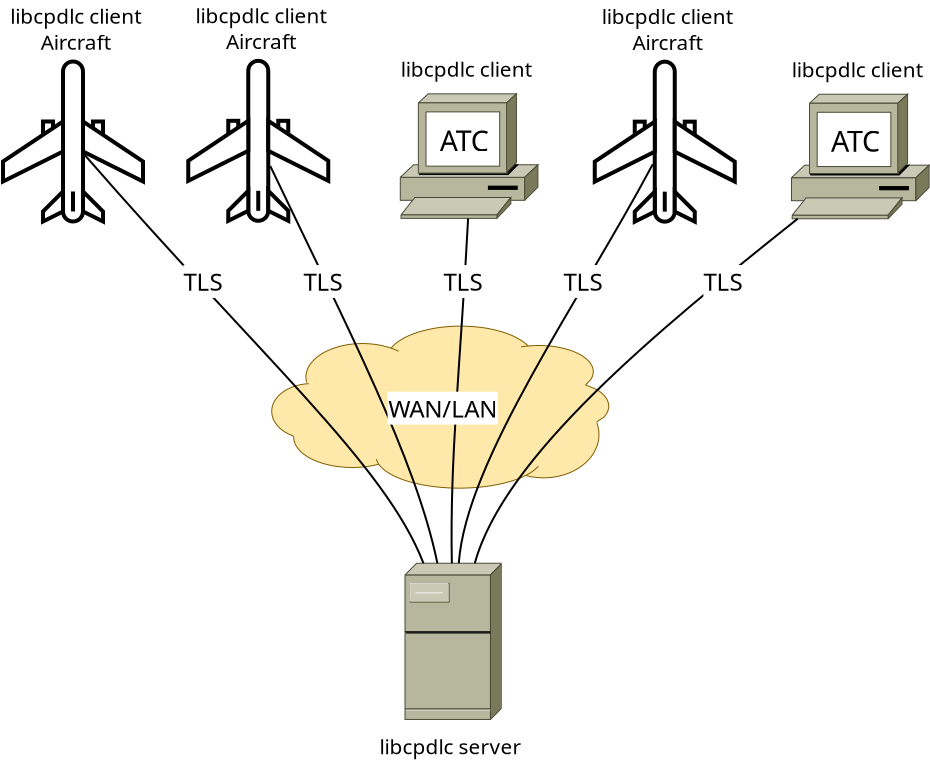 <?xml version="1.0" encoding="UTF-8"?>
<dia:diagram xmlns:dia="http://www.lysator.liu.se/~alla/dia/">
  <dia:layer name="Background" visible="true" connectable="true" active="true">
    <dia:object type="Cisco - File Server" version="1" id="O0">
      <dia:attribute name="obj_pos">
        <dia:point val="15.1,15.088"/>
      </dia:attribute>
      <dia:attribute name="obj_bb">
        <dia:rectangle val="15.095,15.083;19.954,22.902"/>
      </dia:attribute>
      <dia:attribute name="meta">
        <dia:composite type="dict"/>
      </dia:attribute>
      <dia:attribute name="elem_corner">
        <dia:point val="15.1,15.088"/>
      </dia:attribute>
      <dia:attribute name="elem_width">
        <dia:real val="4.85"/>
      </dia:attribute>
      <dia:attribute name="elem_height">
        <dia:real val="7.81"/>
      </dia:attribute>
      <dia:attribute name="line_width">
        <dia:real val="0.2"/>
      </dia:attribute>
      <dia:attribute name="line_colour">
        <dia:color val="#000000ff"/>
      </dia:attribute>
      <dia:attribute name="fill_colour">
        <dia:color val="#ffffffff"/>
      </dia:attribute>
      <dia:attribute name="show_background">
        <dia:boolean val="true"/>
      </dia:attribute>
      <dia:attribute name="line_style">
        <dia:enum val="0"/>
        <dia:real val="1"/>
      </dia:attribute>
      <dia:attribute name="flip_horizontal">
        <dia:boolean val="false"/>
      </dia:attribute>
      <dia:attribute name="flip_vertical">
        <dia:boolean val="false"/>
      </dia:attribute>
      <dia:attribute name="subscale">
        <dia:real val="1"/>
      </dia:attribute>
    </dia:object>
    <dia:object type="Cisco - Cloud Gold" version="1" id="O1">
      <dia:attribute name="obj_pos">
        <dia:point val="8.438,3.233"/>
      </dia:attribute>
      <dia:attribute name="obj_bb">
        <dia:rectangle val="8.436,3.231;25.29,11.335"/>
      </dia:attribute>
      <dia:attribute name="meta">
        <dia:composite type="dict"/>
      </dia:attribute>
      <dia:attribute name="elem_corner">
        <dia:point val="8.438,3.233"/>
      </dia:attribute>
      <dia:attribute name="elem_width">
        <dia:real val="16.85"/>
      </dia:attribute>
      <dia:attribute name="elem_height">
        <dia:real val="8.1"/>
      </dia:attribute>
      <dia:attribute name="line_width">
        <dia:real val="0.2"/>
      </dia:attribute>
      <dia:attribute name="line_colour">
        <dia:color val="#000000ff"/>
      </dia:attribute>
      <dia:attribute name="fill_colour">
        <dia:color val="#ffffffff"/>
      </dia:attribute>
      <dia:attribute name="show_background">
        <dia:boolean val="true"/>
      </dia:attribute>
      <dia:attribute name="line_style">
        <dia:enum val="0"/>
        <dia:real val="1"/>
      </dia:attribute>
      <dia:attribute name="flip_horizontal">
        <dia:boolean val="false"/>
      </dia:attribute>
      <dia:attribute name="flip_vertical">
        <dia:boolean val="false"/>
      </dia:attribute>
      <dia:attribute name="subscale">
        <dia:real val="1"/>
      </dia:attribute>
    </dia:object>
    <dia:object type="Standard - Text" version="1" id="O2">
      <dia:attribute name="obj_pos">
        <dia:point val="13.82,24.636"/>
      </dia:attribute>
      <dia:attribute name="obj_bb">
        <dia:rectangle val="13.82,23.673;21.405,24.881"/>
      </dia:attribute>
      <dia:attribute name="text">
        <dia:composite type="text">
          <dia:attribute name="string">
            <dia:string>#libcpdlc server#</dia:string>
          </dia:attribute>
          <dia:attribute name="font">
            <dia:font family="sans" style="0" name="Helvetica"/>
          </dia:attribute>
          <dia:attribute name="height">
            <dia:real val="1.294"/>
          </dia:attribute>
          <dia:attribute name="pos">
            <dia:point val="13.82,24.636"/>
          </dia:attribute>
          <dia:attribute name="color">
            <dia:color val="#000000ff"/>
          </dia:attribute>
          <dia:attribute name="alignment">
            <dia:enum val="0"/>
          </dia:attribute>
        </dia:composite>
      </dia:attribute>
      <dia:attribute name="valign">
        <dia:enum val="3"/>
      </dia:attribute>
    </dia:object>
    <dia:group>
      <dia:attribute name="meta">
        <dia:composite type="dict"/>
      </dia:attribute>
      <dia:attribute name="matrix"/>
      <dia:object type="Standard - Text" version="1" id="O3">
        <dia:attribute name="obj_pos">
          <dia:point val="18.157,-9.234"/>
        </dia:attribute>
        <dia:attribute name="obj_bb">
          <dia:rectangle val="14.583,-10.197;21.73,-8.989"/>
        </dia:attribute>
        <dia:attribute name="text">
          <dia:composite type="text">
            <dia:attribute name="string">
              <dia:string>#libcpdlc client#</dia:string>
            </dia:attribute>
            <dia:attribute name="font">
              <dia:font family="sans" style="0" name="Helvetica"/>
            </dia:attribute>
            <dia:attribute name="height">
              <dia:real val="1.294"/>
            </dia:attribute>
            <dia:attribute name="pos">
              <dia:point val="18.157,-9.234"/>
            </dia:attribute>
            <dia:attribute name="color">
              <dia:color val="#000000ff"/>
            </dia:attribute>
            <dia:attribute name="alignment">
              <dia:enum val="1"/>
            </dia:attribute>
          </dia:composite>
        </dia:attribute>
        <dia:attribute name="valign">
          <dia:enum val="3"/>
        </dia:attribute>
      </dia:object>
      <dia:object type="Cisco - PC" version="1" id="O4">
        <dia:attribute name="obj_pos">
          <dia:point val="14.865,-8.383"/>
        </dia:attribute>
        <dia:attribute name="obj_bb">
          <dia:rectangle val="14.86,-8.387;21.751,-2.151"/>
        </dia:attribute>
        <dia:attribute name="meta">
          <dia:composite type="dict"/>
        </dia:attribute>
        <dia:attribute name="elem_corner">
          <dia:point val="14.865,-8.383"/>
        </dia:attribute>
        <dia:attribute name="elem_width">
          <dia:real val="6.881"/>
        </dia:attribute>
        <dia:attribute name="elem_height">
          <dia:real val="6.226"/>
        </dia:attribute>
        <dia:attribute name="line_width">
          <dia:real val="0.2"/>
        </dia:attribute>
        <dia:attribute name="line_colour">
          <dia:color val="#000000ff"/>
        </dia:attribute>
        <dia:attribute name="fill_colour">
          <dia:color val="#ffffffff"/>
        </dia:attribute>
        <dia:attribute name="show_background">
          <dia:boolean val="true"/>
        </dia:attribute>
        <dia:attribute name="line_style">
          <dia:enum val="0"/>
          <dia:real val="1"/>
        </dia:attribute>
        <dia:attribute name="flip_horizontal">
          <dia:boolean val="false"/>
        </dia:attribute>
        <dia:attribute name="flip_vertical">
          <dia:boolean val="false"/>
        </dia:attribute>
        <dia:attribute name="subscale">
          <dia:real val="1"/>
        </dia:attribute>
      </dia:object>
      <dia:object type="Standard - Text" version="1" id="O5">
        <dia:attribute name="obj_pos">
          <dia:point val="18.063,-6.056"/>
        </dia:attribute>
        <dia:attribute name="obj_bb">
          <dia:rectangle val="16.737,-6.89;19.389,-5.223"/>
        </dia:attribute>
        <dia:attribute name="text">
          <dia:composite type="text">
            <dia:attribute name="string">
              <dia:string>#ATC#</dia:string>
            </dia:attribute>
            <dia:attribute name="font">
              <dia:font family="sans" style="0" name="Helvetica"/>
            </dia:attribute>
            <dia:attribute name="height">
              <dia:real val="1.788"/>
            </dia:attribute>
            <dia:attribute name="pos">
              <dia:point val="18.063,-5.56"/>
            </dia:attribute>
            <dia:attribute name="color">
              <dia:color val="#000000ff"/>
            </dia:attribute>
            <dia:attribute name="alignment">
              <dia:enum val="1"/>
            </dia:attribute>
          </dia:composite>
        </dia:attribute>
        <dia:attribute name="valign">
          <dia:enum val="2"/>
        </dia:attribute>
      </dia:object>
    </dia:group>
    <dia:group>
      <dia:attribute name="meta">
        <dia:composite type="dict"/>
      </dia:attribute>
      <dia:attribute name="matrix"/>
      <dia:object type="Standard - Text" version="1" id="O6">
        <dia:attribute name="obj_pos">
          <dia:point val="-1.369,-11.883"/>
        </dia:attribute>
        <dia:attribute name="obj_bb">
          <dia:rectangle val="-4.943,-12.876;2.235,-10.284"/>
        </dia:attribute>
        <dia:attribute name="text">
          <dia:composite type="text">
            <dia:attribute name="string">
              <dia:string>#libcpdlc client
Aircraft#</dia:string>
            </dia:attribute>
            <dia:attribute name="font">
              <dia:font family="sans" style="0" name="Helvetica"/>
            </dia:attribute>
            <dia:attribute name="height">
              <dia:real val="1.294"/>
            </dia:attribute>
            <dia:attribute name="pos">
              <dia:point val="-1.369,-11.883"/>
            </dia:attribute>
            <dia:attribute name="color">
              <dia:color val="#000000ff"/>
            </dia:attribute>
            <dia:attribute name="alignment">
              <dia:enum val="1"/>
            </dia:attribute>
          </dia:composite>
        </dia:attribute>
        <dia:attribute name="valign">
          <dia:enum val="3"/>
        </dia:attribute>
      </dia:object>
      <dia:group>
        <dia:attribute name="meta">
          <dia:composite type="dict"/>
        </dia:attribute>
        <dia:attribute name="matrix"/>
        <dia:object type="Standard - Box" version="0" id="O7">
          <dia:attribute name="obj_pos">
            <dia:point val="-2,-10"/>
          </dia:attribute>
          <dia:attribute name="obj_bb">
            <dia:rectangle val="-2.1,-10.1;-0.9,-1.9"/>
          </dia:attribute>
          <dia:attribute name="elem_corner">
            <dia:point val="-2,-10"/>
          </dia:attribute>
          <dia:attribute name="elem_width">
            <dia:real val="1"/>
          </dia:attribute>
          <dia:attribute name="elem_height">
            <dia:real val="8"/>
          </dia:attribute>
          <dia:attribute name="border_width">
            <dia:real val="0.2"/>
          </dia:attribute>
          <dia:attribute name="show_background">
            <dia:boolean val="true"/>
          </dia:attribute>
          <dia:attribute name="corner_radius">
            <dia:real val="1.6"/>
          </dia:attribute>
        </dia:object>
        <dia:object type="Standard - Polygon" version="0" id="O8">
          <dia:attribute name="obj_pos">
            <dia:point val="-2,-2.5"/>
          </dia:attribute>
          <dia:attribute name="obj_bb">
            <dia:rectangle val="-3.1,-3.741;-1.9,-1.838"/>
          </dia:attribute>
          <dia:attribute name="poly_points">
            <dia:point val="-2,-2.5"/>
            <dia:point val="-2,-3.5"/>
            <dia:point val="-3,-2.5"/>
            <dia:point val="-3,-2"/>
          </dia:attribute>
          <dia:attribute name="line_width">
            <dia:real val="0.2"/>
          </dia:attribute>
          <dia:attribute name="show_background">
            <dia:boolean val="true"/>
          </dia:attribute>
        </dia:object>
        <dia:object type="Standard - Polygon" version="0" id="O9">
          <dia:attribute name="obj_pos">
            <dia:point val="-1,-2.5"/>
          </dia:attribute>
          <dia:attribute name="obj_bb">
            <dia:rectangle val="-1.1,-3.741;0.1,-1.838"/>
          </dia:attribute>
          <dia:attribute name="poly_points">
            <dia:point val="-1,-2.5"/>
            <dia:point val="-1,-3.5"/>
            <dia:point val="0,-2.5"/>
            <dia:point val="0,-2"/>
          </dia:attribute>
          <dia:attribute name="line_width">
            <dia:real val="0.2"/>
          </dia:attribute>
          <dia:attribute name="show_background">
            <dia:boolean val="true"/>
          </dia:attribute>
        </dia:object>
        <dia:object type="Standard - Line" version="0" id="O10">
          <dia:attribute name="obj_pos">
            <dia:point val="-1.5,-2.5"/>
          </dia:attribute>
          <dia:attribute name="obj_bb">
            <dia:rectangle val="-1.6,-3.6;-1.4,-2.4"/>
          </dia:attribute>
          <dia:attribute name="conn_endpoints">
            <dia:point val="-1.5,-2.5"/>
            <dia:point val="-1.5,-3.5"/>
          </dia:attribute>
          <dia:attribute name="numcp">
            <dia:int val="1"/>
          </dia:attribute>
          <dia:attribute name="line_width">
            <dia:real val="0.2"/>
          </dia:attribute>
        </dia:object>
        <dia:object type="Standard - Box" version="0" id="O11">
          <dia:attribute name="obj_pos">
            <dia:point val="-3,-7"/>
          </dia:attribute>
          <dia:attribute name="obj_bb">
            <dia:rectangle val="-3.1,-7.1;-2.4,-5.9"/>
          </dia:attribute>
          <dia:attribute name="elem_corner">
            <dia:point val="-3,-7"/>
          </dia:attribute>
          <dia:attribute name="elem_width">
            <dia:real val="0.5"/>
          </dia:attribute>
          <dia:attribute name="elem_height">
            <dia:real val="1"/>
          </dia:attribute>
          <dia:attribute name="border_width">
            <dia:real val="0.2"/>
          </dia:attribute>
          <dia:attribute name="show_background">
            <dia:boolean val="true"/>
          </dia:attribute>
        </dia:object>
        <dia:object type="Standard - Polygon" version="0" id="O12">
          <dia:attribute name="obj_pos">
            <dia:point val="-2,-5.5"/>
          </dia:attribute>
          <dia:attribute name="obj_bb">
            <dia:rectangle val="-5.1,-7.187;-1.9,-3.838"/>
          </dia:attribute>
          <dia:attribute name="poly_points">
            <dia:point val="-2,-5.5"/>
            <dia:point val="-2,-7"/>
            <dia:point val="-5,-5"/>
            <dia:point val="-5,-4"/>
          </dia:attribute>
          <dia:attribute name="line_width">
            <dia:real val="0.2"/>
          </dia:attribute>
          <dia:attribute name="show_background">
            <dia:boolean val="true"/>
          </dia:attribute>
        </dia:object>
        <dia:object type="Standard - Box" version="0" id="O13">
          <dia:attribute name="obj_pos">
            <dia:point val="-0.5,-7"/>
          </dia:attribute>
          <dia:attribute name="obj_bb">
            <dia:rectangle val="-0.6,-7.1;0.1,-5.9"/>
          </dia:attribute>
          <dia:attribute name="elem_corner">
            <dia:point val="-0.5,-7"/>
          </dia:attribute>
          <dia:attribute name="elem_width">
            <dia:real val="0.5"/>
          </dia:attribute>
          <dia:attribute name="elem_height">
            <dia:real val="1"/>
          </dia:attribute>
          <dia:attribute name="border_width">
            <dia:real val="0.2"/>
          </dia:attribute>
          <dia:attribute name="show_background">
            <dia:boolean val="true"/>
          </dia:attribute>
        </dia:object>
        <dia:object type="Standard - Polygon" version="0" id="O14">
          <dia:attribute name="obj_pos">
            <dia:point val="-1,-5.5"/>
          </dia:attribute>
          <dia:attribute name="obj_bb">
            <dia:rectangle val="-1.1,-7.187;2.1,-3.838"/>
          </dia:attribute>
          <dia:attribute name="poly_points">
            <dia:point val="-1,-5.5"/>
            <dia:point val="-1,-7"/>
            <dia:point val="2,-5"/>
            <dia:point val="2,-4"/>
          </dia:attribute>
          <dia:attribute name="line_width">
            <dia:real val="0.2"/>
          </dia:attribute>
          <dia:attribute name="show_background">
            <dia:boolean val="true"/>
          </dia:attribute>
        </dia:object>
      </dia:group>
    </dia:group>
    <dia:group>
      <dia:attribute name="meta">
        <dia:composite type="dict"/>
      </dia:attribute>
      <dia:attribute name="matrix"/>
      <dia:object type="Standard - Text" version="1" id="O15">
        <dia:attribute name="obj_pos">
          <dia:point val="7.894,-11.917"/>
        </dia:attribute>
        <dia:attribute name="obj_bb">
          <dia:rectangle val="4.32,-12.88;11.468,-10.378"/>
        </dia:attribute>
        <dia:attribute name="text">
          <dia:composite type="text">
            <dia:attribute name="string">
              <dia:string>#libcpdlc client
Aircraft#</dia:string>
            </dia:attribute>
            <dia:attribute name="font">
              <dia:font family="sans" style="0" name="Helvetica"/>
            </dia:attribute>
            <dia:attribute name="height">
              <dia:real val="1.294"/>
            </dia:attribute>
            <dia:attribute name="pos">
              <dia:point val="7.894,-11.917"/>
            </dia:attribute>
            <dia:attribute name="color">
              <dia:color val="#000000ff"/>
            </dia:attribute>
            <dia:attribute name="alignment">
              <dia:enum val="1"/>
            </dia:attribute>
          </dia:composite>
        </dia:attribute>
        <dia:attribute name="valign">
          <dia:enum val="3"/>
        </dia:attribute>
      </dia:object>
      <dia:group>
        <dia:attribute name="meta">
          <dia:composite type="dict"/>
        </dia:attribute>
        <dia:attribute name="matrix"/>
        <dia:object type="Standard - Box" version="0" id="O16">
          <dia:attribute name="obj_pos">
            <dia:point val="7.263,-10.034"/>
          </dia:attribute>
          <dia:attribute name="obj_bb">
            <dia:rectangle val="7.163,-10.134;8.363,-1.934"/>
          </dia:attribute>
          <dia:attribute name="elem_corner">
            <dia:point val="7.263,-10.034"/>
          </dia:attribute>
          <dia:attribute name="elem_width">
            <dia:real val="1"/>
          </dia:attribute>
          <dia:attribute name="elem_height">
            <dia:real val="8"/>
          </dia:attribute>
          <dia:attribute name="border_width">
            <dia:real val="0.2"/>
          </dia:attribute>
          <dia:attribute name="show_background">
            <dia:boolean val="true"/>
          </dia:attribute>
          <dia:attribute name="corner_radius">
            <dia:real val="1.6"/>
          </dia:attribute>
        </dia:object>
        <dia:object type="Standard - Polygon" version="0" id="O17">
          <dia:attribute name="obj_pos">
            <dia:point val="7.263,-2.534"/>
          </dia:attribute>
          <dia:attribute name="obj_bb">
            <dia:rectangle val="6.163,-3.776;7.363,-1.872"/>
          </dia:attribute>
          <dia:attribute name="poly_points">
            <dia:point val="7.263,-2.534"/>
            <dia:point val="7.263,-3.534"/>
            <dia:point val="6.263,-2.534"/>
            <dia:point val="6.263,-2.034"/>
          </dia:attribute>
          <dia:attribute name="line_width">
            <dia:real val="0.2"/>
          </dia:attribute>
          <dia:attribute name="show_background">
            <dia:boolean val="true"/>
          </dia:attribute>
        </dia:object>
        <dia:object type="Standard - Polygon" version="0" id="O18">
          <dia:attribute name="obj_pos">
            <dia:point val="8.263,-2.534"/>
          </dia:attribute>
          <dia:attribute name="obj_bb">
            <dia:rectangle val="8.163,-3.776;9.363,-1.872"/>
          </dia:attribute>
          <dia:attribute name="poly_points">
            <dia:point val="8.263,-2.534"/>
            <dia:point val="8.263,-3.534"/>
            <dia:point val="9.263,-2.534"/>
            <dia:point val="9.263,-2.034"/>
          </dia:attribute>
          <dia:attribute name="line_width">
            <dia:real val="0.2"/>
          </dia:attribute>
          <dia:attribute name="show_background">
            <dia:boolean val="true"/>
          </dia:attribute>
        </dia:object>
        <dia:object type="Standard - Line" version="0" id="O19">
          <dia:attribute name="obj_pos">
            <dia:point val="7.763,-2.534"/>
          </dia:attribute>
          <dia:attribute name="obj_bb">
            <dia:rectangle val="7.663,-3.634;7.863,-2.434"/>
          </dia:attribute>
          <dia:attribute name="conn_endpoints">
            <dia:point val="7.763,-2.534"/>
            <dia:point val="7.763,-3.534"/>
          </dia:attribute>
          <dia:attribute name="numcp">
            <dia:int val="1"/>
          </dia:attribute>
          <dia:attribute name="line_width">
            <dia:real val="0.2"/>
          </dia:attribute>
        </dia:object>
        <dia:object type="Standard - Box" version="0" id="O20">
          <dia:attribute name="obj_pos">
            <dia:point val="6.263,-7.034"/>
          </dia:attribute>
          <dia:attribute name="obj_bb">
            <dia:rectangle val="6.163,-7.134;6.863,-5.934"/>
          </dia:attribute>
          <dia:attribute name="elem_corner">
            <dia:point val="6.263,-7.034"/>
          </dia:attribute>
          <dia:attribute name="elem_width">
            <dia:real val="0.5"/>
          </dia:attribute>
          <dia:attribute name="elem_height">
            <dia:real val="1"/>
          </dia:attribute>
          <dia:attribute name="border_width">
            <dia:real val="0.2"/>
          </dia:attribute>
          <dia:attribute name="show_background">
            <dia:boolean val="true"/>
          </dia:attribute>
        </dia:object>
        <dia:object type="Standard - Polygon" version="0" id="O21">
          <dia:attribute name="obj_pos">
            <dia:point val="7.263,-5.534"/>
          </dia:attribute>
          <dia:attribute name="obj_bb">
            <dia:rectangle val="4.163,-7.221;7.363,-3.872"/>
          </dia:attribute>
          <dia:attribute name="poly_points">
            <dia:point val="7.263,-5.534"/>
            <dia:point val="7.263,-7.034"/>
            <dia:point val="4.263,-5.034"/>
            <dia:point val="4.263,-4.034"/>
          </dia:attribute>
          <dia:attribute name="line_width">
            <dia:real val="0.2"/>
          </dia:attribute>
          <dia:attribute name="show_background">
            <dia:boolean val="true"/>
          </dia:attribute>
        </dia:object>
        <dia:object type="Standard - Box" version="0" id="O22">
          <dia:attribute name="obj_pos">
            <dia:point val="8.763,-7.034"/>
          </dia:attribute>
          <dia:attribute name="obj_bb">
            <dia:rectangle val="8.663,-7.134;9.363,-5.934"/>
          </dia:attribute>
          <dia:attribute name="elem_corner">
            <dia:point val="8.763,-7.034"/>
          </dia:attribute>
          <dia:attribute name="elem_width">
            <dia:real val="0.5"/>
          </dia:attribute>
          <dia:attribute name="elem_height">
            <dia:real val="1"/>
          </dia:attribute>
          <dia:attribute name="border_width">
            <dia:real val="0.2"/>
          </dia:attribute>
          <dia:attribute name="show_background">
            <dia:boolean val="true"/>
          </dia:attribute>
        </dia:object>
        <dia:object type="Standard - Polygon" version="0" id="O23">
          <dia:attribute name="obj_pos">
            <dia:point val="8.263,-5.534"/>
          </dia:attribute>
          <dia:attribute name="obj_bb">
            <dia:rectangle val="8.163,-7.221;11.363,-3.872"/>
          </dia:attribute>
          <dia:attribute name="poly_points">
            <dia:point val="8.263,-5.534"/>
            <dia:point val="8.263,-7.034"/>
            <dia:point val="11.263,-5.034"/>
            <dia:point val="11.263,-4.034"/>
          </dia:attribute>
          <dia:attribute name="line_width">
            <dia:real val="0.2"/>
          </dia:attribute>
          <dia:attribute name="show_background">
            <dia:boolean val="true"/>
          </dia:attribute>
        </dia:object>
      </dia:group>
    </dia:group>
    <dia:group>
      <dia:attribute name="meta">
        <dia:composite type="dict"/>
      </dia:attribute>
      <dia:attribute name="matrix"/>
      <dia:object type="Standard - Text" version="1" id="O24">
        <dia:attribute name="obj_pos">
          <dia:point val="28.218,-11.875"/>
        </dia:attribute>
        <dia:attribute name="obj_bb">
          <dia:rectangle val="24.645,-12.838;31.792,-10.336"/>
        </dia:attribute>
        <dia:attribute name="text">
          <dia:composite type="text">
            <dia:attribute name="string">
              <dia:string>#libcpdlc client
Aircraft#</dia:string>
            </dia:attribute>
            <dia:attribute name="font">
              <dia:font family="sans" style="0" name="Helvetica"/>
            </dia:attribute>
            <dia:attribute name="height">
              <dia:real val="1.294"/>
            </dia:attribute>
            <dia:attribute name="pos">
              <dia:point val="28.218,-11.875"/>
            </dia:attribute>
            <dia:attribute name="color">
              <dia:color val="#000000ff"/>
            </dia:attribute>
            <dia:attribute name="alignment">
              <dia:enum val="1"/>
            </dia:attribute>
          </dia:composite>
        </dia:attribute>
        <dia:attribute name="valign">
          <dia:enum val="3"/>
        </dia:attribute>
      </dia:object>
      <dia:group>
        <dia:attribute name="meta">
          <dia:composite type="dict"/>
        </dia:attribute>
        <dia:attribute name="matrix"/>
        <dia:object type="Standard - Box" version="0" id="O25">
          <dia:attribute name="obj_pos">
            <dia:point val="27.588,-9.992"/>
          </dia:attribute>
          <dia:attribute name="obj_bb">
            <dia:rectangle val="27.488,-10.092;28.688,-1.892"/>
          </dia:attribute>
          <dia:attribute name="elem_corner">
            <dia:point val="27.588,-9.992"/>
          </dia:attribute>
          <dia:attribute name="elem_width">
            <dia:real val="1"/>
          </dia:attribute>
          <dia:attribute name="elem_height">
            <dia:real val="8"/>
          </dia:attribute>
          <dia:attribute name="border_width">
            <dia:real val="0.2"/>
          </dia:attribute>
          <dia:attribute name="show_background">
            <dia:boolean val="true"/>
          </dia:attribute>
          <dia:attribute name="corner_radius">
            <dia:real val="1.6"/>
          </dia:attribute>
        </dia:object>
        <dia:object type="Standard - Polygon" version="0" id="O26">
          <dia:attribute name="obj_pos">
            <dia:point val="27.588,-2.492"/>
          </dia:attribute>
          <dia:attribute name="obj_bb">
            <dia:rectangle val="26.488,-3.733;27.688,-1.83"/>
          </dia:attribute>
          <dia:attribute name="poly_points">
            <dia:point val="27.588,-2.492"/>
            <dia:point val="27.588,-3.492"/>
            <dia:point val="26.588,-2.492"/>
            <dia:point val="26.588,-1.992"/>
          </dia:attribute>
          <dia:attribute name="line_width">
            <dia:real val="0.2"/>
          </dia:attribute>
          <dia:attribute name="show_background">
            <dia:boolean val="true"/>
          </dia:attribute>
        </dia:object>
        <dia:object type="Standard - Polygon" version="0" id="O27">
          <dia:attribute name="obj_pos">
            <dia:point val="28.588,-2.492"/>
          </dia:attribute>
          <dia:attribute name="obj_bb">
            <dia:rectangle val="28.488,-3.733;29.688,-1.83"/>
          </dia:attribute>
          <dia:attribute name="poly_points">
            <dia:point val="28.588,-2.492"/>
            <dia:point val="28.588,-3.492"/>
            <dia:point val="29.588,-2.492"/>
            <dia:point val="29.588,-1.992"/>
          </dia:attribute>
          <dia:attribute name="line_width">
            <dia:real val="0.2"/>
          </dia:attribute>
          <dia:attribute name="show_background">
            <dia:boolean val="true"/>
          </dia:attribute>
        </dia:object>
        <dia:object type="Standard - Line" version="0" id="O28">
          <dia:attribute name="obj_pos">
            <dia:point val="28.088,-2.492"/>
          </dia:attribute>
          <dia:attribute name="obj_bb">
            <dia:rectangle val="27.988,-3.592;28.188,-2.392"/>
          </dia:attribute>
          <dia:attribute name="conn_endpoints">
            <dia:point val="28.088,-2.492"/>
            <dia:point val="28.088,-3.492"/>
          </dia:attribute>
          <dia:attribute name="numcp">
            <dia:int val="1"/>
          </dia:attribute>
          <dia:attribute name="line_width">
            <dia:real val="0.2"/>
          </dia:attribute>
        </dia:object>
        <dia:object type="Standard - Box" version="0" id="O29">
          <dia:attribute name="obj_pos">
            <dia:point val="26.588,-6.992"/>
          </dia:attribute>
          <dia:attribute name="obj_bb">
            <dia:rectangle val="26.488,-7.092;27.188,-5.892"/>
          </dia:attribute>
          <dia:attribute name="elem_corner">
            <dia:point val="26.588,-6.992"/>
          </dia:attribute>
          <dia:attribute name="elem_width">
            <dia:real val="0.5"/>
          </dia:attribute>
          <dia:attribute name="elem_height">
            <dia:real val="1"/>
          </dia:attribute>
          <dia:attribute name="border_width">
            <dia:real val="0.2"/>
          </dia:attribute>
          <dia:attribute name="show_background">
            <dia:boolean val="true"/>
          </dia:attribute>
        </dia:object>
        <dia:object type="Standard - Polygon" version="0" id="O30">
          <dia:attribute name="obj_pos">
            <dia:point val="27.588,-5.492"/>
          </dia:attribute>
          <dia:attribute name="obj_bb">
            <dia:rectangle val="24.488,-7.179;27.688,-3.83"/>
          </dia:attribute>
          <dia:attribute name="poly_points">
            <dia:point val="27.588,-5.492"/>
            <dia:point val="27.588,-6.992"/>
            <dia:point val="24.588,-4.992"/>
            <dia:point val="24.588,-3.992"/>
          </dia:attribute>
          <dia:attribute name="line_width">
            <dia:real val="0.2"/>
          </dia:attribute>
          <dia:attribute name="show_background">
            <dia:boolean val="true"/>
          </dia:attribute>
        </dia:object>
        <dia:object type="Standard - Box" version="0" id="O31">
          <dia:attribute name="obj_pos">
            <dia:point val="29.088,-6.992"/>
          </dia:attribute>
          <dia:attribute name="obj_bb">
            <dia:rectangle val="28.988,-7.092;29.688,-5.892"/>
          </dia:attribute>
          <dia:attribute name="elem_corner">
            <dia:point val="29.088,-6.992"/>
          </dia:attribute>
          <dia:attribute name="elem_width">
            <dia:real val="0.5"/>
          </dia:attribute>
          <dia:attribute name="elem_height">
            <dia:real val="1"/>
          </dia:attribute>
          <dia:attribute name="border_width">
            <dia:real val="0.2"/>
          </dia:attribute>
          <dia:attribute name="show_background">
            <dia:boolean val="true"/>
          </dia:attribute>
        </dia:object>
        <dia:object type="Standard - Polygon" version="0" id="O32">
          <dia:attribute name="obj_pos">
            <dia:point val="28.588,-5.492"/>
          </dia:attribute>
          <dia:attribute name="obj_bb">
            <dia:rectangle val="28.488,-7.179;31.688,-3.83"/>
          </dia:attribute>
          <dia:attribute name="poly_points">
            <dia:point val="28.588,-5.492"/>
            <dia:point val="28.588,-6.992"/>
            <dia:point val="31.588,-4.992"/>
            <dia:point val="31.588,-3.992"/>
          </dia:attribute>
          <dia:attribute name="line_width">
            <dia:real val="0.2"/>
          </dia:attribute>
          <dia:attribute name="show_background">
            <dia:boolean val="true"/>
          </dia:attribute>
        </dia:object>
      </dia:group>
    </dia:group>
    <dia:group>
      <dia:attribute name="meta">
        <dia:composite type="dict"/>
      </dia:attribute>
      <dia:attribute name="matrix"/>
      <dia:object type="Standard - Text" version="1" id="O33">
        <dia:attribute name="obj_pos">
          <dia:point val="37.715,-9.214"/>
        </dia:attribute>
        <dia:attribute name="obj_bb">
          <dia:rectangle val="34.141,-10.177;41.289,-8.969"/>
        </dia:attribute>
        <dia:attribute name="text">
          <dia:composite type="text">
            <dia:attribute name="string">
              <dia:string>#libcpdlc client#</dia:string>
            </dia:attribute>
            <dia:attribute name="font">
              <dia:font family="sans" style="0" name="Helvetica"/>
            </dia:attribute>
            <dia:attribute name="height">
              <dia:real val="1.294"/>
            </dia:attribute>
            <dia:attribute name="pos">
              <dia:point val="37.715,-9.214"/>
            </dia:attribute>
            <dia:attribute name="color">
              <dia:color val="#000000ff"/>
            </dia:attribute>
            <dia:attribute name="alignment">
              <dia:enum val="1"/>
            </dia:attribute>
          </dia:composite>
        </dia:attribute>
        <dia:attribute name="valign">
          <dia:enum val="3"/>
        </dia:attribute>
      </dia:object>
      <dia:object type="Cisco - PC" version="1" id="O34">
        <dia:attribute name="obj_pos">
          <dia:point val="34.423,-8.363"/>
        </dia:attribute>
        <dia:attribute name="obj_bb">
          <dia:rectangle val="34.418,-8.368;41.309,-2.132"/>
        </dia:attribute>
        <dia:attribute name="meta">
          <dia:composite type="dict"/>
        </dia:attribute>
        <dia:attribute name="elem_corner">
          <dia:point val="34.423,-8.363"/>
        </dia:attribute>
        <dia:attribute name="elem_width">
          <dia:real val="6.881"/>
        </dia:attribute>
        <dia:attribute name="elem_height">
          <dia:real val="6.226"/>
        </dia:attribute>
        <dia:attribute name="line_width">
          <dia:real val="0.2"/>
        </dia:attribute>
        <dia:attribute name="line_colour">
          <dia:color val="#000000ff"/>
        </dia:attribute>
        <dia:attribute name="fill_colour">
          <dia:color val="#ffffffff"/>
        </dia:attribute>
        <dia:attribute name="show_background">
          <dia:boolean val="true"/>
        </dia:attribute>
        <dia:attribute name="line_style">
          <dia:enum val="0"/>
          <dia:real val="1"/>
        </dia:attribute>
        <dia:attribute name="flip_horizontal">
          <dia:boolean val="false"/>
        </dia:attribute>
        <dia:attribute name="flip_vertical">
          <dia:boolean val="false"/>
        </dia:attribute>
        <dia:attribute name="subscale">
          <dia:real val="1"/>
        </dia:attribute>
      </dia:object>
      <dia:object type="Standard - Text" version="1" id="O35">
        <dia:attribute name="obj_pos">
          <dia:point val="37.621,-6.037"/>
        </dia:attribute>
        <dia:attribute name="obj_bb">
          <dia:rectangle val="36.295,-6.87;38.948,-5.203"/>
        </dia:attribute>
        <dia:attribute name="text">
          <dia:composite type="text">
            <dia:attribute name="string">
              <dia:string>#ATC#</dia:string>
            </dia:attribute>
            <dia:attribute name="font">
              <dia:font family="sans" style="0" name="Helvetica"/>
            </dia:attribute>
            <dia:attribute name="height">
              <dia:real val="1.788"/>
            </dia:attribute>
            <dia:attribute name="pos">
              <dia:point val="37.621,-5.54"/>
            </dia:attribute>
            <dia:attribute name="color">
              <dia:color val="#000000ff"/>
            </dia:attribute>
            <dia:attribute name="alignment">
              <dia:enum val="1"/>
            </dia:attribute>
          </dia:composite>
        </dia:attribute>
        <dia:attribute name="valign">
          <dia:enum val="2"/>
        </dia:attribute>
      </dia:object>
    </dia:group>
    <dia:object type="Standard - BezierLine" version="0" id="O36">
      <dia:attribute name="obj_pos">
        <dia:point val="-1.5,-6"/>
      </dia:attribute>
      <dia:attribute name="obj_bb">
        <dia:rectangle val="-0.971,-5.381;16.086,15.152"/>
      </dia:attribute>
      <dia:attribute name="bez_points">
        <dia:point val="-1.5,-6"/>
        <dia:point val="7.373,4.2"/>
        <dia:point val="15.626,14.058"/>
        <dia:point val="17.525,18.997"/>
      </dia:attribute>
      <dia:attribute name="corner_types">
        <dia:enum val="0"/>
        <dia:enum val="0"/>
      </dia:attribute>
      <dia:attribute name="line_width">
        <dia:real val="0.1"/>
      </dia:attribute>
      <dia:connections>
        <dia:connection handle="0" to="O7" connection="8"/>
        <dia:connection handle="3" to="O0" connection="10"/>
      </dia:connections>
    </dia:object>
    <dia:object type="Standard - BezierLine" version="0" id="O37">
      <dia:attribute name="obj_pos">
        <dia:point val="7.763,-6.034"/>
      </dia:attribute>
      <dia:attribute name="obj_bb">
        <dia:rectangle val="8.297,-4.842;16.779,15.146"/>
      </dia:attribute>
      <dia:attribute name="bez_points">
        <dia:point val="7.763,-6.034"/>
        <dia:point val="11.637,2.091"/>
        <dia:point val="16.451,13.783"/>
        <dia:point val="17.525,18.997"/>
      </dia:attribute>
      <dia:attribute name="corner_types">
        <dia:enum val="0"/>
        <dia:enum val="0"/>
      </dia:attribute>
      <dia:attribute name="line_width">
        <dia:real val="0.1"/>
      </dia:attribute>
      <dia:connections>
        <dia:connection handle="0" to="O16" connection="8"/>
        <dia:connection handle="3" to="O0" connection="10"/>
      </dia:connections>
    </dia:object>
    <dia:object type="Standard - BezierLine" version="0" id="O38">
      <dia:attribute name="obj_pos">
        <dia:point val="18.387,-4.713"/>
      </dia:attribute>
      <dia:attribute name="obj_bb">
        <dia:rectangle val="17.379,-2.208;18.308,15.138"/>
      </dia:attribute>
      <dia:attribute name="bez_points">
        <dia:point val="18.387,-4.713"/>
        <dia:point val="18.01,2.596"/>
        <dia:point val="17.414,13.691"/>
        <dia:point val="17.525,18.997"/>
      </dia:attribute>
      <dia:attribute name="corner_types">
        <dia:enum val="0"/>
        <dia:enum val="0"/>
      </dia:attribute>
      <dia:attribute name="line_width">
        <dia:real val="0.1"/>
      </dia:attribute>
      <dia:connections>
        <dia:connection handle="0" to="O4" connection="11"/>
        <dia:connection handle="3" to="O0" connection="10"/>
      </dia:connections>
    </dia:object>
    <dia:object type="Standard - BezierLine" version="0" id="O39">
      <dia:attribute name="obj_pos">
        <dia:point val="28.088,-5.992"/>
      </dia:attribute>
      <dia:attribute name="obj_bb">
        <dia:rectangle val="17.737,-4.93;27.555,15.141"/>
      </dia:attribute>
      <dia:attribute name="bez_points">
        <dia:point val="28.088,-5.992"/>
        <dia:point val="24.475,0.808"/>
        <dia:point val="17.873,13.875"/>
        <dia:point val="17.525,18.997"/>
      </dia:attribute>
      <dia:attribute name="corner_types">
        <dia:enum val="0"/>
        <dia:enum val="0"/>
      </dia:attribute>
      <dia:attribute name="line_width">
        <dia:real val="0.1"/>
      </dia:attribute>
      <dia:connections>
        <dia:connection handle="0" to="O25" connection="8"/>
        <dia:connection handle="3" to="O0" connection="10"/>
      </dia:connections>
    </dia:object>
    <dia:object type="Standard - Text" version="1" id="O40">
      <dia:attribute name="obj_pos">
        <dia:point val="16.988,7.333"/>
      </dia:attribute>
      <dia:attribute name="obj_bb">
        <dia:rectangle val="14.149,6.63;19.827,8.035"/>
      </dia:attribute>
      <dia:attribute name="text">
        <dia:composite type="text">
          <dia:attribute name="string">
            <dia:string>#WAN/LAN#</dia:string>
          </dia:attribute>
          <dia:attribute name="font">
            <dia:font family="sans" style="0" name="Helvetica"/>
          </dia:attribute>
          <dia:attribute name="height">
            <dia:real val="1.506"/>
          </dia:attribute>
          <dia:attribute name="pos">
            <dia:point val="16.988,7.75"/>
          </dia:attribute>
          <dia:attribute name="color">
            <dia:color val="#000000ff"/>
          </dia:attribute>
          <dia:attribute name="alignment">
            <dia:enum val="1"/>
          </dia:attribute>
        </dia:composite>
      </dia:attribute>
      <dia:attribute name="valign">
        <dia:enum val="2"/>
      </dia:attribute>
      <dia:attribute name="fill_color">
        <dia:color val="#ffffffff"/>
      </dia:attribute>
      <dia:attribute name="show_background">
        <dia:boolean val="true"/>
      </dia:attribute>
    </dia:object>
    <dia:object type="Standard - BezierLine" version="0" id="O41">
      <dia:attribute name="obj_pos">
        <dia:point val="37.945,-4.693"/>
      </dia:attribute>
      <dia:attribute name="obj_bb">
        <dia:rectangle val="18.531,-2.21;34.807,15.148"/>
      </dia:attribute>
      <dia:attribute name="bez_points">
        <dia:point val="37.945,-4.693"/>
        <dia:point val="30.802,0.991"/>
        <dia:point val="18.973,13.691"/>
        <dia:point val="17.525,18.997"/>
      </dia:attribute>
      <dia:attribute name="corner_types">
        <dia:enum val="0"/>
        <dia:enum val="0"/>
      </dia:attribute>
      <dia:attribute name="line_width">
        <dia:real val="0.1"/>
      </dia:attribute>
      <dia:connections>
        <dia:connection handle="0" to="O34" connection="11"/>
        <dia:connection handle="3" to="O0" connection="10"/>
      </dia:connections>
    </dia:object>
    <dia:object type="Standard - Text" version="1" id="O42">
      <dia:attribute name="obj_pos">
        <dia:point val="5,1"/>
      </dia:attribute>
      <dia:attribute name="obj_bb">
        <dia:rectangle val="3.915,0.297;6.085,1.702"/>
      </dia:attribute>
      <dia:attribute name="text">
        <dia:composite type="text">
          <dia:attribute name="string">
            <dia:string>#TLS#</dia:string>
          </dia:attribute>
          <dia:attribute name="font">
            <dia:font family="sans" style="0" name="Helvetica"/>
          </dia:attribute>
          <dia:attribute name="height">
            <dia:real val="1.506"/>
          </dia:attribute>
          <dia:attribute name="pos">
            <dia:point val="5,1.417"/>
          </dia:attribute>
          <dia:attribute name="color">
            <dia:color val="#000000ff"/>
          </dia:attribute>
          <dia:attribute name="alignment">
            <dia:enum val="1"/>
          </dia:attribute>
        </dia:composite>
      </dia:attribute>
      <dia:attribute name="valign">
        <dia:enum val="2"/>
      </dia:attribute>
      <dia:attribute name="fill_color">
        <dia:color val="#ffffffff"/>
      </dia:attribute>
      <dia:attribute name="show_background">
        <dia:boolean val="true"/>
      </dia:attribute>
    </dia:object>
    <dia:object type="Standard - Text" version="1" id="O43">
      <dia:attribute name="obj_pos">
        <dia:point val="11,1"/>
      </dia:attribute>
      <dia:attribute name="obj_bb">
        <dia:rectangle val="9.88,0.245;12.085,1.755"/>
      </dia:attribute>
      <dia:attribute name="text">
        <dia:composite type="text">
          <dia:attribute name="string">
            <dia:string>#TLS#</dia:string>
          </dia:attribute>
          <dia:attribute name="font">
            <dia:font family="sans" style="0" name="Helvetica"/>
          </dia:attribute>
          <dia:attribute name="height">
            <dia:real val="1.506"/>
          </dia:attribute>
          <dia:attribute name="pos">
            <dia:point val="11,1.4"/>
          </dia:attribute>
          <dia:attribute name="color">
            <dia:color val="#000000ff"/>
          </dia:attribute>
          <dia:attribute name="alignment">
            <dia:enum val="1"/>
          </dia:attribute>
        </dia:composite>
      </dia:attribute>
      <dia:attribute name="valign">
        <dia:enum val="2"/>
      </dia:attribute>
      <dia:attribute name="fill_color">
        <dia:color val="#ffffffff"/>
      </dia:attribute>
      <dia:attribute name="show_background">
        <dia:boolean val="true"/>
      </dia:attribute>
    </dia:object>
    <dia:object type="Standard - Text" version="1" id="O44">
      <dia:attribute name="obj_pos">
        <dia:point val="18,1"/>
      </dia:attribute>
      <dia:attribute name="obj_bb">
        <dia:rectangle val="16.88,0.245;19.085,1.755"/>
      </dia:attribute>
      <dia:attribute name="text">
        <dia:composite type="text">
          <dia:attribute name="string">
            <dia:string>#TLS#</dia:string>
          </dia:attribute>
          <dia:attribute name="font">
            <dia:font family="sans" style="0" name="Helvetica"/>
          </dia:attribute>
          <dia:attribute name="height">
            <dia:real val="1.506"/>
          </dia:attribute>
          <dia:attribute name="pos">
            <dia:point val="18,1.4"/>
          </dia:attribute>
          <dia:attribute name="color">
            <dia:color val="#000000ff"/>
          </dia:attribute>
          <dia:attribute name="alignment">
            <dia:enum val="1"/>
          </dia:attribute>
        </dia:composite>
      </dia:attribute>
      <dia:attribute name="valign">
        <dia:enum val="2"/>
      </dia:attribute>
      <dia:attribute name="fill_color">
        <dia:color val="#ffffffff"/>
      </dia:attribute>
      <dia:attribute name="show_background">
        <dia:boolean val="true"/>
      </dia:attribute>
    </dia:object>
    <dia:object type="Standard - Text" version="1" id="O45">
      <dia:attribute name="obj_pos">
        <dia:point val="24,1"/>
      </dia:attribute>
      <dia:attribute name="obj_bb">
        <dia:rectangle val="22.88,0.245;25.085,1.755"/>
      </dia:attribute>
      <dia:attribute name="text">
        <dia:composite type="text">
          <dia:attribute name="string">
            <dia:string>#TLS#</dia:string>
          </dia:attribute>
          <dia:attribute name="font">
            <dia:font family="sans" style="0" name="Helvetica"/>
          </dia:attribute>
          <dia:attribute name="height">
            <dia:real val="1.506"/>
          </dia:attribute>
          <dia:attribute name="pos">
            <dia:point val="24,1.4"/>
          </dia:attribute>
          <dia:attribute name="color">
            <dia:color val="#000000ff"/>
          </dia:attribute>
          <dia:attribute name="alignment">
            <dia:enum val="1"/>
          </dia:attribute>
        </dia:composite>
      </dia:attribute>
      <dia:attribute name="valign">
        <dia:enum val="2"/>
      </dia:attribute>
      <dia:attribute name="fill_color">
        <dia:color val="#ffffffff"/>
      </dia:attribute>
      <dia:attribute name="show_background">
        <dia:boolean val="true"/>
      </dia:attribute>
    </dia:object>
    <dia:object type="Standard - Text" version="1" id="O46">
      <dia:attribute name="obj_pos">
        <dia:point val="31,1"/>
      </dia:attribute>
      <dia:attribute name="obj_bb">
        <dia:rectangle val="29.88,0.245;32.085,1.755"/>
      </dia:attribute>
      <dia:attribute name="text">
        <dia:composite type="text">
          <dia:attribute name="string">
            <dia:string>#TLS#</dia:string>
          </dia:attribute>
          <dia:attribute name="font">
            <dia:font family="sans" style="0" name="Helvetica"/>
          </dia:attribute>
          <dia:attribute name="height">
            <dia:real val="1.506"/>
          </dia:attribute>
          <dia:attribute name="pos">
            <dia:point val="31,1.4"/>
          </dia:attribute>
          <dia:attribute name="color">
            <dia:color val="#000000ff"/>
          </dia:attribute>
          <dia:attribute name="alignment">
            <dia:enum val="1"/>
          </dia:attribute>
        </dia:composite>
      </dia:attribute>
      <dia:attribute name="valign">
        <dia:enum val="2"/>
      </dia:attribute>
      <dia:attribute name="fill_color">
        <dia:color val="#ffffffff"/>
      </dia:attribute>
      <dia:attribute name="show_background">
        <dia:boolean val="true"/>
      </dia:attribute>
    </dia:object>
  </dia:layer>
</dia:diagram>
